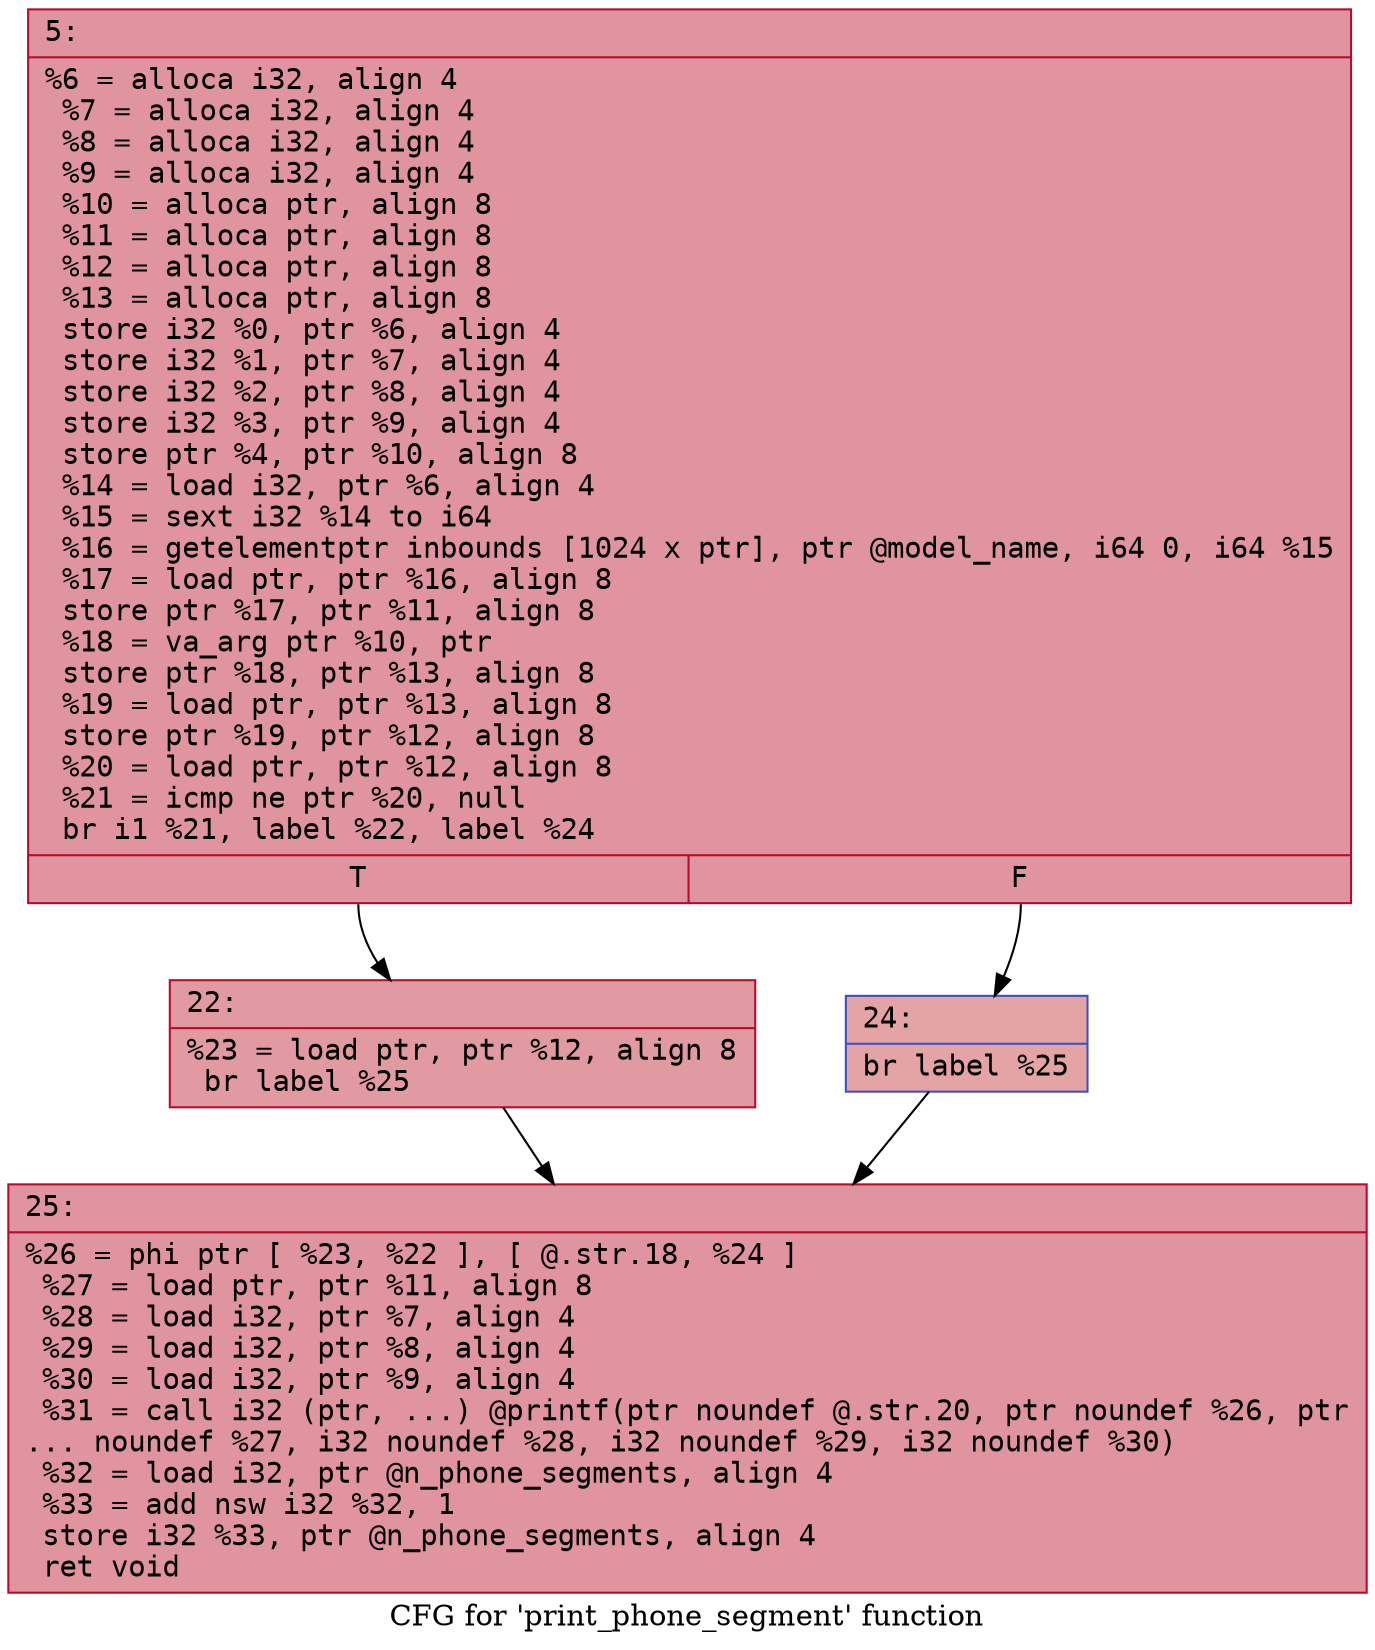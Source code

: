 digraph "CFG for 'print_phone_segment' function" {
	label="CFG for 'print_phone_segment' function";

	Node0x600000d3cd70 [shape=record,color="#b70d28ff", style=filled, fillcolor="#b70d2870" fontname="Courier",label="{5:\l|  %6 = alloca i32, align 4\l  %7 = alloca i32, align 4\l  %8 = alloca i32, align 4\l  %9 = alloca i32, align 4\l  %10 = alloca ptr, align 8\l  %11 = alloca ptr, align 8\l  %12 = alloca ptr, align 8\l  %13 = alloca ptr, align 8\l  store i32 %0, ptr %6, align 4\l  store i32 %1, ptr %7, align 4\l  store i32 %2, ptr %8, align 4\l  store i32 %3, ptr %9, align 4\l  store ptr %4, ptr %10, align 8\l  %14 = load i32, ptr %6, align 4\l  %15 = sext i32 %14 to i64\l  %16 = getelementptr inbounds [1024 x ptr], ptr @model_name, i64 0, i64 %15\l  %17 = load ptr, ptr %16, align 8\l  store ptr %17, ptr %11, align 8\l  %18 = va_arg ptr %10, ptr\l  store ptr %18, ptr %13, align 8\l  %19 = load ptr, ptr %13, align 8\l  store ptr %19, ptr %12, align 8\l  %20 = load ptr, ptr %12, align 8\l  %21 = icmp ne ptr %20, null\l  br i1 %21, label %22, label %24\l|{<s0>T|<s1>F}}"];
	Node0x600000d3cd70:s0 -> Node0x600000d3cdc0[tooltip="5 -> 22\nProbability 62.50%" ];
	Node0x600000d3cd70:s1 -> Node0x600000d3ce10[tooltip="5 -> 24\nProbability 37.50%" ];
	Node0x600000d3cdc0 [shape=record,color="#b70d28ff", style=filled, fillcolor="#bb1b2c70" fontname="Courier",label="{22:\l|  %23 = load ptr, ptr %12, align 8\l  br label %25\l}"];
	Node0x600000d3cdc0 -> Node0x600000d3ce60[tooltip="22 -> 25\nProbability 100.00%" ];
	Node0x600000d3ce10 [shape=record,color="#3d50c3ff", style=filled, fillcolor="#c32e3170" fontname="Courier",label="{24:\l|  br label %25\l}"];
	Node0x600000d3ce10 -> Node0x600000d3ce60[tooltip="24 -> 25\nProbability 100.00%" ];
	Node0x600000d3ce60 [shape=record,color="#b70d28ff", style=filled, fillcolor="#b70d2870" fontname="Courier",label="{25:\l|  %26 = phi ptr [ %23, %22 ], [ @.str.18, %24 ]\l  %27 = load ptr, ptr %11, align 8\l  %28 = load i32, ptr %7, align 4\l  %29 = load i32, ptr %8, align 4\l  %30 = load i32, ptr %9, align 4\l  %31 = call i32 (ptr, ...) @printf(ptr noundef @.str.20, ptr noundef %26, ptr\l... noundef %27, i32 noundef %28, i32 noundef %29, i32 noundef %30)\l  %32 = load i32, ptr @n_phone_segments, align 4\l  %33 = add nsw i32 %32, 1\l  store i32 %33, ptr @n_phone_segments, align 4\l  ret void\l}"];
}
